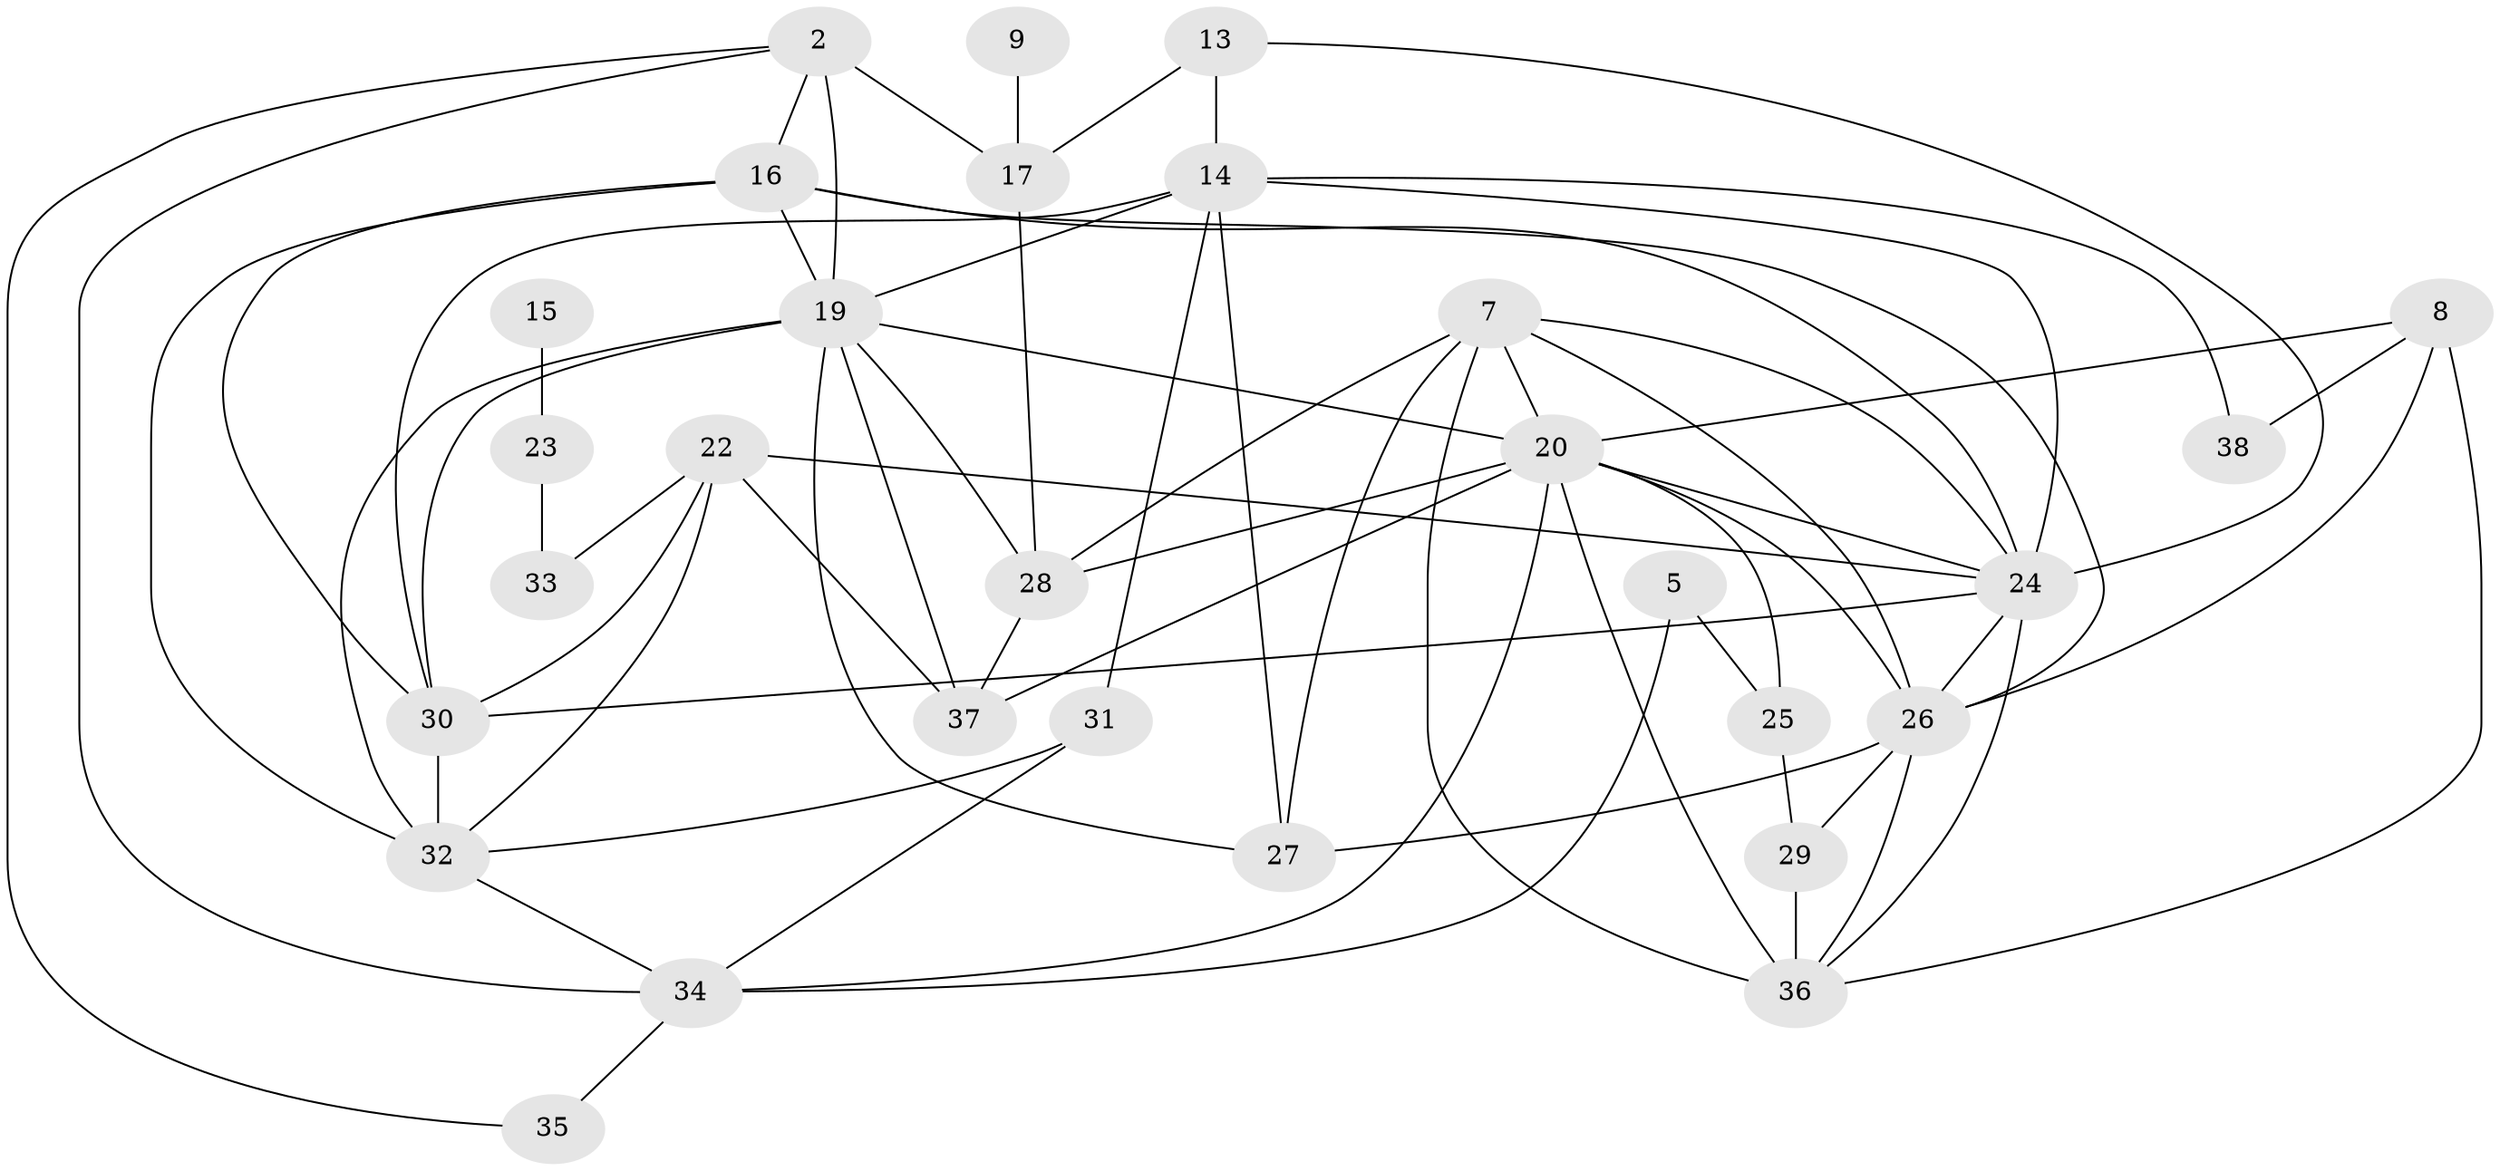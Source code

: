 // original degree distribution, {3: 0.21505376344086022, 1: 0.13978494623655913, 0: 0.0967741935483871, 5: 0.15053763440860216, 2: 0.1935483870967742, 6: 0.03225806451612903, 4: 0.15053763440860216, 8: 0.010752688172043012, 7: 0.010752688172043012}
// Generated by graph-tools (version 1.1) at 2025/35/03/04/25 23:35:45]
// undirected, 29 vertices, 67 edges
graph export_dot {
  node [color=gray90,style=filled];
  2;
  5;
  7;
  8;
  9;
  13;
  14;
  15;
  16;
  17;
  19;
  20;
  22;
  23;
  24;
  25;
  26;
  27;
  28;
  29;
  30;
  31;
  32;
  33;
  34;
  35;
  36;
  37;
  38;
  2 -- 16 [weight=1.0];
  2 -- 17 [weight=2.0];
  2 -- 19 [weight=1.0];
  2 -- 34 [weight=1.0];
  2 -- 35 [weight=1.0];
  5 -- 25 [weight=1.0];
  5 -- 34 [weight=1.0];
  7 -- 20 [weight=1.0];
  7 -- 24 [weight=1.0];
  7 -- 26 [weight=2.0];
  7 -- 27 [weight=1.0];
  7 -- 28 [weight=1.0];
  7 -- 36 [weight=2.0];
  8 -- 20 [weight=1.0];
  8 -- 26 [weight=1.0];
  8 -- 36 [weight=1.0];
  8 -- 38 [weight=1.0];
  9 -- 17 [weight=1.0];
  13 -- 14 [weight=1.0];
  13 -- 17 [weight=1.0];
  13 -- 24 [weight=1.0];
  14 -- 19 [weight=1.0];
  14 -- 24 [weight=1.0];
  14 -- 27 [weight=1.0];
  14 -- 30 [weight=1.0];
  14 -- 31 [weight=1.0];
  14 -- 38 [weight=1.0];
  15 -- 23 [weight=1.0];
  16 -- 19 [weight=1.0];
  16 -- 24 [weight=2.0];
  16 -- 26 [weight=1.0];
  16 -- 30 [weight=1.0];
  16 -- 32 [weight=2.0];
  17 -- 28 [weight=1.0];
  19 -- 20 [weight=1.0];
  19 -- 27 [weight=1.0];
  19 -- 28 [weight=1.0];
  19 -- 30 [weight=2.0];
  19 -- 32 [weight=2.0];
  19 -- 37 [weight=2.0];
  20 -- 24 [weight=1.0];
  20 -- 25 [weight=1.0];
  20 -- 26 [weight=1.0];
  20 -- 28 [weight=1.0];
  20 -- 34 [weight=1.0];
  20 -- 36 [weight=1.0];
  20 -- 37 [weight=1.0];
  22 -- 24 [weight=1.0];
  22 -- 30 [weight=1.0];
  22 -- 32 [weight=1.0];
  22 -- 33 [weight=1.0];
  22 -- 37 [weight=2.0];
  23 -- 33 [weight=1.0];
  24 -- 26 [weight=1.0];
  24 -- 30 [weight=1.0];
  24 -- 36 [weight=1.0];
  25 -- 29 [weight=1.0];
  26 -- 27 [weight=2.0];
  26 -- 29 [weight=1.0];
  26 -- 36 [weight=1.0];
  28 -- 37 [weight=1.0];
  29 -- 36 [weight=1.0];
  30 -- 32 [weight=3.0];
  31 -- 32 [weight=1.0];
  31 -- 34 [weight=1.0];
  32 -- 34 [weight=1.0];
  34 -- 35 [weight=1.0];
}
